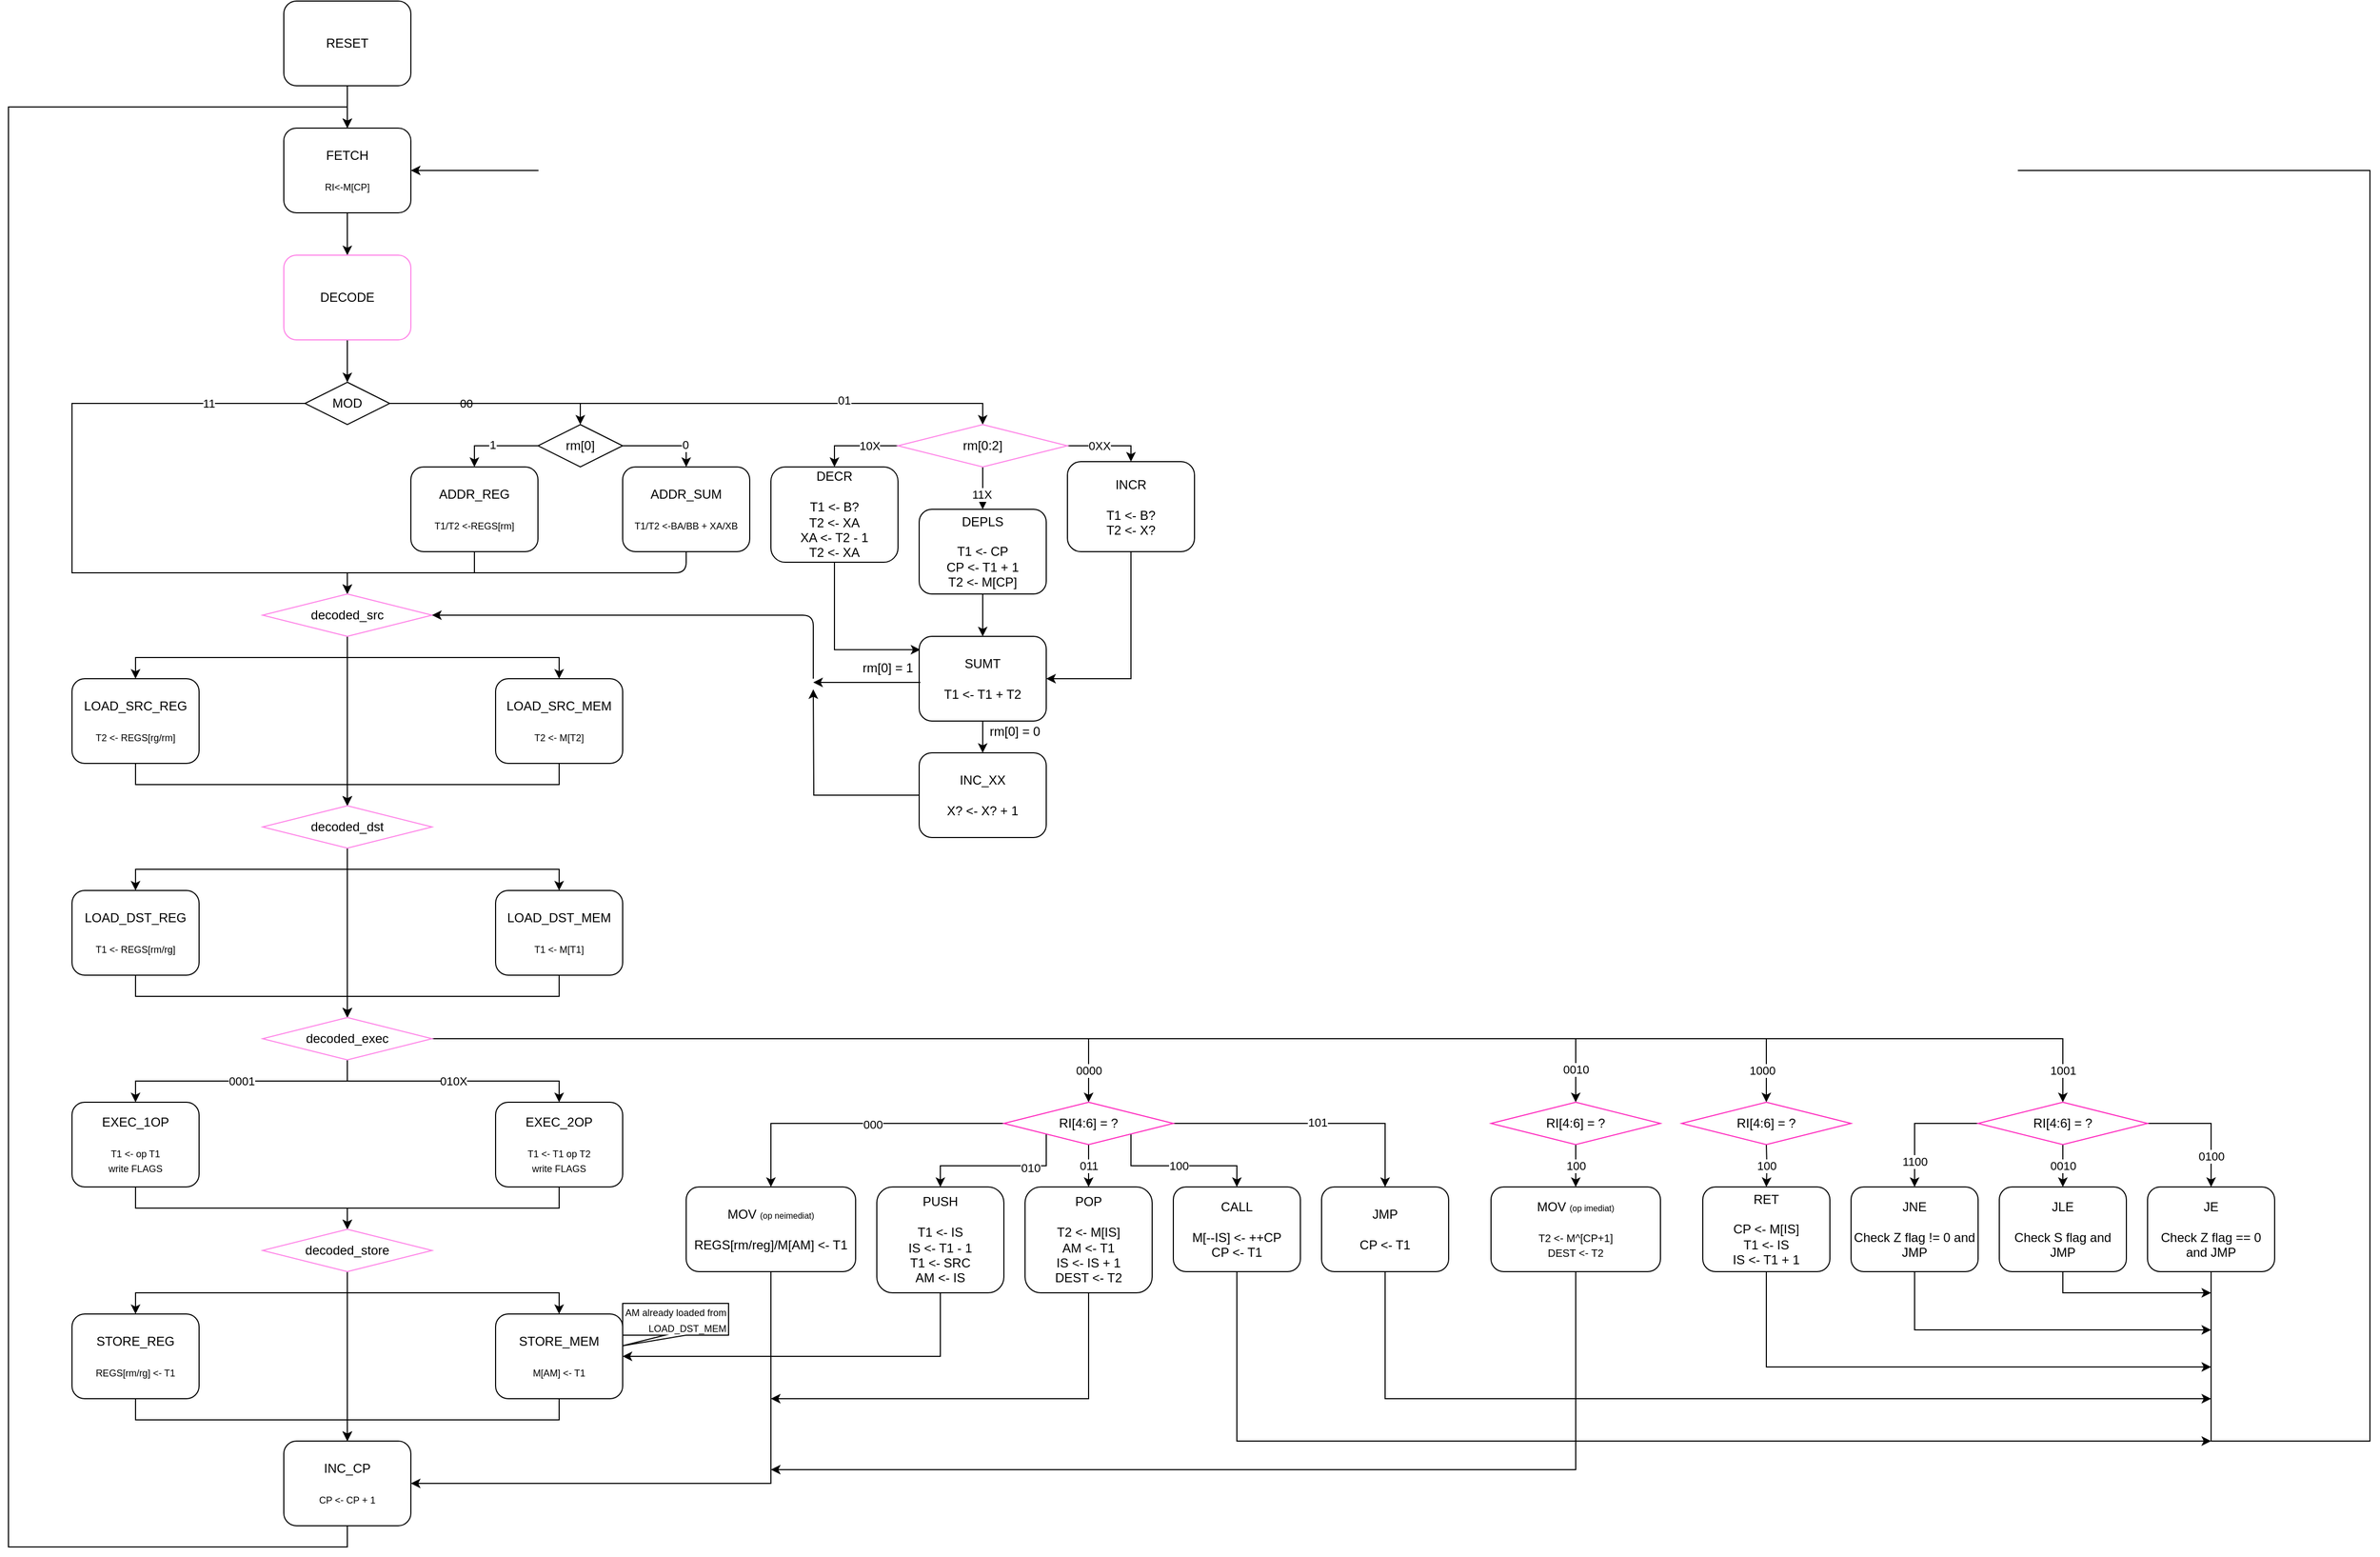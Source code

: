 <mxfile version="13.10.0" type="embed">
    <diagram id="VAak4zVuxn0rO6DeIEPW" name="Page-1">
        <mxGraphModel dx="657" dy="917" grid="1" gridSize="10" guides="1" tooltips="1" connect="1" arrows="1" fold="1" page="1" pageScale="1" pageWidth="2336" pageHeight="1654" background="none" math="0" shadow="0">
            <root>
                <mxCell id="0"/>
                <mxCell id="1" parent="0"/>
                <mxCell id="iAYCXvHIWAFckB1Etig7-43" style="edgeStyle=orthogonalEdgeStyle;rounded=0;orthogonalLoop=1;jettySize=auto;html=1;entryX=0.5;entryY=0;entryDx=0;entryDy=0;" parent="1" source="iAYCXvHIWAFckB1Etig7-1" target="iAYCXvHIWAFckB1Etig7-2" edge="1">
                    <mxGeometry relative="1" as="geometry"/>
                </mxCell>
                <mxCell id="iAYCXvHIWAFckB1Etig7-1" value="RESET" style="rounded=1;whiteSpace=wrap;html=1;" parent="1" vertex="1">
                    <mxGeometry x="300" y="40" width="120" height="80" as="geometry"/>
                </mxCell>
                <mxCell id="iAYCXvHIWAFckB1Etig7-44" style="edgeStyle=orthogonalEdgeStyle;rounded=0;orthogonalLoop=1;jettySize=auto;html=1;exitX=0.5;exitY=1;exitDx=0;exitDy=0;entryX=0.5;entryY=0;entryDx=0;entryDy=0;" parent="1" source="iAYCXvHIWAFckB1Etig7-2" target="iAYCXvHIWAFckB1Etig7-4" edge="1">
                    <mxGeometry relative="1" as="geometry"/>
                </mxCell>
                <mxCell id="iAYCXvHIWAFckB1Etig7-2" value="FETCH&lt;br&gt;&lt;br&gt;&lt;font style=&quot;font-size: 9px&quot;&gt;RI&amp;lt;-M[CP]&lt;/font&gt;" style="rounded=1;whiteSpace=wrap;html=1;" parent="1" vertex="1">
                    <mxGeometry x="300" y="160" width="120" height="80" as="geometry"/>
                </mxCell>
                <mxCell id="iAYCXvHIWAFckB1Etig7-13" style="edgeStyle=orthogonalEdgeStyle;rounded=0;orthogonalLoop=1;jettySize=auto;html=1;entryX=0.5;entryY=0;entryDx=0;entryDy=0;" parent="1" source="iAYCXvHIWAFckB1Etig7-4" target="iAYCXvHIWAFckB1Etig7-9" edge="1">
                    <mxGeometry relative="1" as="geometry"/>
                </mxCell>
                <mxCell id="iAYCXvHIWAFckB1Etig7-4" value="DECODE" style="rounded=1;whiteSpace=wrap;html=1;strokeColor=#FF82E7;" parent="1" vertex="1">
                    <mxGeometry x="300" y="280" width="120" height="80" as="geometry"/>
                </mxCell>
                <mxCell id="iAYCXvHIWAFckB1Etig7-23" style="edgeStyle=orthogonalEdgeStyle;rounded=0;orthogonalLoop=1;jettySize=auto;html=1;" parent="1" source="iAYCXvHIWAFckB1Etig7-7" edge="1">
                    <mxGeometry relative="1" as="geometry">
                        <mxPoint x="360" y="600" as="targetPoint"/>
                        <Array as="points">
                            <mxPoint x="480" y="580"/>
                        </Array>
                    </mxGeometry>
                </mxCell>
                <mxCell id="iAYCXvHIWAFckB1Etig7-7" value="ADDR_REG&lt;br&gt;&lt;br&gt;&lt;font style=&quot;font-size: 9px&quot;&gt;T1/T2 &amp;lt;-REGS[rm]&lt;/font&gt;" style="rounded=1;whiteSpace=wrap;html=1;" parent="1" vertex="1">
                    <mxGeometry x="420" y="480" width="120" height="80" as="geometry"/>
                </mxCell>
                <mxCell id="iAYCXvHIWAFckB1Etig7-8" value="ADDR_SUM&lt;br&gt;&lt;br&gt;&lt;span style=&quot;font-size: 9px&quot;&gt;T1/T2 &amp;lt;-BA/BB + XA/XB&lt;/span&gt;" style="rounded=1;whiteSpace=wrap;html=1;" parent="1" vertex="1">
                    <mxGeometry x="620" y="480" width="120" height="80" as="geometry"/>
                </mxCell>
                <mxCell id="iAYCXvHIWAFckB1Etig7-11" style="edgeStyle=orthogonalEdgeStyle;rounded=0;orthogonalLoop=1;jettySize=auto;html=1;entryX=0.5;entryY=0;entryDx=0;entryDy=0;" parent="1" source="iAYCXvHIWAFckB1Etig7-9" target="iAYCXvHIWAFckB1Etig7-10" edge="1">
                    <mxGeometry relative="1" as="geometry"/>
                </mxCell>
                <mxCell id="iAYCXvHIWAFckB1Etig7-12" value="00" style="edgeLabel;html=1;align=center;verticalAlign=middle;resizable=0;points=[];" parent="iAYCXvHIWAFckB1Etig7-11" vertex="1" connectable="0">
                    <mxGeometry x="-0.28" y="-2" relative="1" as="geometry">
                        <mxPoint y="-2" as="offset"/>
                    </mxGeometry>
                </mxCell>
                <mxCell id="iAYCXvHIWAFckB1Etig7-19" style="edgeStyle=orthogonalEdgeStyle;rounded=0;orthogonalLoop=1;jettySize=auto;html=1;" parent="1" source="iAYCXvHIWAFckB1Etig7-9" edge="1">
                    <mxGeometry relative="1" as="geometry">
                        <mxPoint x="360" y="600" as="targetPoint"/>
                        <Array as="points">
                            <mxPoint x="100" y="420"/>
                            <mxPoint x="100" y="580"/>
                            <mxPoint x="360" y="580"/>
                        </Array>
                    </mxGeometry>
                </mxCell>
                <mxCell id="iAYCXvHIWAFckB1Etig7-26" value="11" style="edgeLabel;html=1;align=center;verticalAlign=middle;resizable=0;points=[];" parent="iAYCXvHIWAFckB1Etig7-19" vertex="1" connectable="0">
                    <mxGeometry x="-0.723" y="3" relative="1" as="geometry">
                        <mxPoint y="-3" as="offset"/>
                    </mxGeometry>
                </mxCell>
                <mxCell id="Hm8rbI-ClMYhHfi-btwp-1" style="edgeStyle=orthogonalEdgeStyle;rounded=0;orthogonalLoop=1;jettySize=auto;html=1;entryX=0.5;entryY=0;entryDx=0;entryDy=0;" parent="1" source="iAYCXvHIWAFckB1Etig7-9" target="Hm8rbI-ClMYhHfi-btwp-74" edge="1">
                    <mxGeometry relative="1" as="geometry">
                        <mxPoint x="900" y="480" as="targetPoint"/>
                        <Array as="points">
                            <mxPoint x="960" y="420"/>
                        </Array>
                    </mxGeometry>
                </mxCell>
                <mxCell id="Hm8rbI-ClMYhHfi-btwp-2" value="01" style="edgeLabel;html=1;align=center;verticalAlign=middle;resizable=0;points=[];" parent="Hm8rbI-ClMYhHfi-btwp-1" vertex="1" connectable="0">
                    <mxGeometry x="0.477" y="3" relative="1" as="geometry">
                        <mxPoint as="offset"/>
                    </mxGeometry>
                </mxCell>
                <mxCell id="iAYCXvHIWAFckB1Etig7-9" value="MOD" style="rhombus;whiteSpace=wrap;html=1;" parent="1" vertex="1">
                    <mxGeometry x="320" y="400" width="80" height="40" as="geometry"/>
                </mxCell>
                <mxCell id="iAYCXvHIWAFckB1Etig7-15" style="edgeStyle=orthogonalEdgeStyle;rounded=0;orthogonalLoop=1;jettySize=auto;html=1;entryX=0.5;entryY=0;entryDx=0;entryDy=0;" parent="1" source="iAYCXvHIWAFckB1Etig7-10" target="iAYCXvHIWAFckB1Etig7-7" edge="1">
                    <mxGeometry relative="1" as="geometry">
                        <Array as="points">
                            <mxPoint x="480" y="460"/>
                        </Array>
                    </mxGeometry>
                </mxCell>
                <mxCell id="iAYCXvHIWAFckB1Etig7-17" value="1" style="edgeLabel;html=1;align=center;verticalAlign=middle;resizable=0;points=[];" parent="iAYCXvHIWAFckB1Etig7-15" vertex="1" connectable="0">
                    <mxGeometry x="0.092" y="-1" relative="1" as="geometry">
                        <mxPoint as="offset"/>
                    </mxGeometry>
                </mxCell>
                <mxCell id="iAYCXvHIWAFckB1Etig7-16" style="edgeStyle=orthogonalEdgeStyle;rounded=0;orthogonalLoop=1;jettySize=auto;html=1;" parent="1" source="iAYCXvHIWAFckB1Etig7-10" target="iAYCXvHIWAFckB1Etig7-8" edge="1">
                    <mxGeometry relative="1" as="geometry">
                        <Array as="points">
                            <mxPoint x="580" y="460"/>
                            <mxPoint x="680" y="460"/>
                        </Array>
                    </mxGeometry>
                </mxCell>
                <mxCell id="iAYCXvHIWAFckB1Etig7-18" value="0" style="edgeLabel;html=1;align=center;verticalAlign=middle;resizable=0;points=[];" parent="iAYCXvHIWAFckB1Etig7-16" vertex="1" connectable="0">
                    <mxGeometry x="0.46" y="1" relative="1" as="geometry">
                        <mxPoint as="offset"/>
                    </mxGeometry>
                </mxCell>
                <mxCell id="iAYCXvHIWAFckB1Etig7-10" value="rm[0]" style="rhombus;whiteSpace=wrap;html=1;" parent="1" vertex="1">
                    <mxGeometry x="540" y="440" width="80" height="40" as="geometry"/>
                </mxCell>
                <mxCell id="iAYCXvHIWAFckB1Etig7-29" style="edgeStyle=orthogonalEdgeStyle;rounded=0;orthogonalLoop=1;jettySize=auto;html=1;entryX=0.5;entryY=0;entryDx=0;entryDy=0;" parent="1" target="iAYCXvHIWAFckB1Etig7-27" edge="1">
                    <mxGeometry relative="1" as="geometry">
                        <mxPoint x="360" y="650" as="sourcePoint"/>
                        <Array as="points">
                            <mxPoint x="360" y="660"/>
                            <mxPoint x="160" y="660"/>
                        </Array>
                    </mxGeometry>
                </mxCell>
                <mxCell id="iAYCXvHIWAFckB1Etig7-30" style="edgeStyle=orthogonalEdgeStyle;rounded=0;orthogonalLoop=1;jettySize=auto;html=1;entryX=0.5;entryY=0;entryDx=0;entryDy=0;" parent="1" target="iAYCXvHIWAFckB1Etig7-28" edge="1">
                    <mxGeometry relative="1" as="geometry">
                        <mxPoint x="360" y="660" as="sourcePoint"/>
                        <Array as="points">
                            <mxPoint x="560" y="660"/>
                        </Array>
                    </mxGeometry>
                </mxCell>
                <mxCell id="iAYCXvHIWAFckB1Etig7-32" style="edgeStyle=orthogonalEdgeStyle;rounded=0;orthogonalLoop=1;jettySize=auto;html=1;entryX=0.5;entryY=0;entryDx=0;entryDy=0;exitX=0.5;exitY=1;exitDx=0;exitDy=0;" parent="1" source="iAYCXvHIWAFckB1Etig7-20" target="iAYCXvHIWAFckB1Etig7-31" edge="1">
                    <mxGeometry relative="1" as="geometry">
                        <mxPoint x="360" y="670" as="sourcePoint"/>
                    </mxGeometry>
                </mxCell>
                <mxCell id="iAYCXvHIWAFckB1Etig7-20" value="decoded_src" style="rhombus;whiteSpace=wrap;html=1;strokeColor=#FF82E7;" parent="1" vertex="1">
                    <mxGeometry x="280" y="600" width="160" height="40" as="geometry"/>
                </mxCell>
                <mxCell id="iAYCXvHIWAFckB1Etig7-25" value="" style="endArrow=none;html=1;exitX=0.5;exitY=1;exitDx=0;exitDy=0;" parent="1" source="iAYCXvHIWAFckB1Etig7-8" edge="1">
                    <mxGeometry width="50" height="50" relative="1" as="geometry">
                        <mxPoint x="680" y="580" as="sourcePoint"/>
                        <mxPoint x="480" y="580" as="targetPoint"/>
                        <Array as="points">
                            <mxPoint x="680" y="580"/>
                        </Array>
                    </mxGeometry>
                </mxCell>
                <mxCell id="iAYCXvHIWAFckB1Etig7-33" style="edgeStyle=orthogonalEdgeStyle;rounded=0;orthogonalLoop=1;jettySize=auto;html=1;entryX=0.5;entryY=0;entryDx=0;entryDy=0;" parent="1" source="iAYCXvHIWAFckB1Etig7-27" target="iAYCXvHIWAFckB1Etig7-31" edge="1">
                    <mxGeometry relative="1" as="geometry">
                        <Array as="points">
                            <mxPoint x="160" y="780"/>
                            <mxPoint x="360" y="780"/>
                        </Array>
                    </mxGeometry>
                </mxCell>
                <mxCell id="iAYCXvHIWAFckB1Etig7-27" value="LOAD_SRC_REG&lt;br&gt;&lt;br&gt;&lt;font style=&quot;font-size: 9px&quot;&gt;T2 &amp;lt;- REGS[rg/rm]&lt;/font&gt;" style="rounded=1;whiteSpace=wrap;html=1;" parent="1" vertex="1">
                    <mxGeometry x="100" y="680" width="120" height="80" as="geometry"/>
                </mxCell>
                <mxCell id="iAYCXvHIWAFckB1Etig7-34" style="edgeStyle=orthogonalEdgeStyle;rounded=0;orthogonalLoop=1;jettySize=auto;html=1;entryX=0.5;entryY=0;entryDx=0;entryDy=0;" parent="1" source="iAYCXvHIWAFckB1Etig7-28" target="iAYCXvHIWAFckB1Etig7-31" edge="1">
                    <mxGeometry relative="1" as="geometry">
                        <mxPoint x="360" y="770" as="targetPoint"/>
                        <Array as="points">
                            <mxPoint x="560" y="780"/>
                            <mxPoint x="360" y="780"/>
                        </Array>
                    </mxGeometry>
                </mxCell>
                <mxCell id="iAYCXvHIWAFckB1Etig7-28" value="LOAD_SRC_MEM&lt;br&gt;&lt;br&gt;&lt;font style=&quot;font-size: 9px&quot;&gt;T2 &amp;lt;- M[T2]&lt;/font&gt;" style="rounded=1;whiteSpace=wrap;html=1;" parent="1" vertex="1">
                    <mxGeometry x="500" y="680" width="120" height="80" as="geometry"/>
                </mxCell>
                <mxCell id="iAYCXvHIWAFckB1Etig7-41" style="edgeStyle=orthogonalEdgeStyle;rounded=0;orthogonalLoop=1;jettySize=auto;html=1;" parent="1" source="iAYCXvHIWAFckB1Etig7-31" target="iAYCXvHIWAFckB1Etig7-36" edge="1">
                    <mxGeometry relative="1" as="geometry">
                        <Array as="points">
                            <mxPoint x="360" y="860"/>
                            <mxPoint x="160" y="860"/>
                        </Array>
                    </mxGeometry>
                </mxCell>
                <mxCell id="iAYCXvHIWAFckB1Etig7-42" style="edgeStyle=orthogonalEdgeStyle;rounded=0;orthogonalLoop=1;jettySize=auto;html=1;entryX=0.5;entryY=0;entryDx=0;entryDy=0;" parent="1" source="iAYCXvHIWAFckB1Etig7-31" target="iAYCXvHIWAFckB1Etig7-37" edge="1">
                    <mxGeometry relative="1" as="geometry">
                        <Array as="points">
                            <mxPoint x="360" y="860"/>
                            <mxPoint x="560" y="860"/>
                        </Array>
                    </mxGeometry>
                </mxCell>
                <mxCell id="HZdBCll5ipVFU45x7O0A-1" style="edgeStyle=orthogonalEdgeStyle;rounded=0;orthogonalLoop=1;jettySize=auto;html=1;" parent="1" source="iAYCXvHIWAFckB1Etig7-31" target="iAYCXvHIWAFckB1Etig7-49" edge="1">
                    <mxGeometry relative="1" as="geometry"/>
                </mxCell>
                <mxCell id="iAYCXvHIWAFckB1Etig7-31" value="decoded_dst" style="rhombus;whiteSpace=wrap;html=1;strokeColor=#FF82E7;" parent="1" vertex="1">
                    <mxGeometry x="280" y="800" width="160" height="40" as="geometry"/>
                </mxCell>
                <mxCell id="iAYCXvHIWAFckB1Etig7-52" style="edgeStyle=orthogonalEdgeStyle;rounded=0;orthogonalLoop=1;jettySize=auto;html=1;entryX=0.5;entryY=0;entryDx=0;entryDy=0;" parent="1" source="iAYCXvHIWAFckB1Etig7-36" target="iAYCXvHIWAFckB1Etig7-49" edge="1">
                    <mxGeometry relative="1" as="geometry">
                        <Array as="points">
                            <mxPoint x="160" y="980"/>
                            <mxPoint x="360" y="980"/>
                        </Array>
                    </mxGeometry>
                </mxCell>
                <mxCell id="iAYCXvHIWAFckB1Etig7-36" value="LOAD_DST_REG&lt;br&gt;&lt;br&gt;&lt;font style=&quot;font-size: 9px&quot;&gt;T1 &amp;lt;- REGS[rm/rg]&lt;/font&gt;" style="rounded=1;whiteSpace=wrap;html=1;" parent="1" vertex="1">
                    <mxGeometry x="100" y="880" width="120" height="80" as="geometry"/>
                </mxCell>
                <mxCell id="iAYCXvHIWAFckB1Etig7-53" style="edgeStyle=orthogonalEdgeStyle;rounded=0;orthogonalLoop=1;jettySize=auto;html=1;entryX=0.5;entryY=0;entryDx=0;entryDy=0;" parent="1" source="iAYCXvHIWAFckB1Etig7-37" target="iAYCXvHIWAFckB1Etig7-49" edge="1">
                    <mxGeometry relative="1" as="geometry">
                        <Array as="points">
                            <mxPoint x="560" y="980"/>
                            <mxPoint x="360" y="980"/>
                        </Array>
                    </mxGeometry>
                </mxCell>
                <mxCell id="iAYCXvHIWAFckB1Etig7-37" value="LOAD_DST_MEM&lt;br&gt;&lt;br&gt;&lt;font style=&quot;font-size: 9px&quot;&gt;T1 &amp;lt;- M[T1]&lt;/font&gt;" style="rounded=1;whiteSpace=wrap;html=1;" parent="1" vertex="1">
                    <mxGeometry x="500" y="880" width="120" height="80" as="geometry"/>
                </mxCell>
                <mxCell id="iAYCXvHIWAFckB1Etig7-47" style="edgeStyle=orthogonalEdgeStyle;rounded=0;orthogonalLoop=1;jettySize=auto;html=1;" parent="1" source="iAYCXvHIWAFckB1Etig7-49" target="iAYCXvHIWAFckB1Etig7-50" edge="1">
                    <mxGeometry relative="1" as="geometry">
                        <Array as="points">
                            <mxPoint x="360" y="1060"/>
                            <mxPoint x="160" y="1060"/>
                        </Array>
                    </mxGeometry>
                </mxCell>
                <mxCell id="Hm8rbI-ClMYhHfi-btwp-5" value="0001" style="edgeLabel;html=1;align=center;verticalAlign=middle;resizable=0;points=[];" parent="iAYCXvHIWAFckB1Etig7-47" vertex="1" connectable="0">
                    <mxGeometry x="0.157" y="3" relative="1" as="geometry">
                        <mxPoint x="18.69" y="-3.06" as="offset"/>
                    </mxGeometry>
                </mxCell>
                <mxCell id="iAYCXvHIWAFckB1Etig7-48" style="edgeStyle=orthogonalEdgeStyle;rounded=0;orthogonalLoop=1;jettySize=auto;html=1;entryX=0.5;entryY=0;entryDx=0;entryDy=0;" parent="1" source="iAYCXvHIWAFckB1Etig7-49" target="iAYCXvHIWAFckB1Etig7-51" edge="1">
                    <mxGeometry relative="1" as="geometry">
                        <Array as="points">
                            <mxPoint x="360" y="1060"/>
                            <mxPoint x="560" y="1060"/>
                        </Array>
                    </mxGeometry>
                </mxCell>
                <mxCell id="Hm8rbI-ClMYhHfi-btwp-6" value="010X" style="edgeLabel;html=1;align=center;verticalAlign=middle;resizable=0;points=[];" parent="iAYCXvHIWAFckB1Etig7-48" vertex="1" connectable="0">
                    <mxGeometry x="-0.205" y="3" relative="1" as="geometry">
                        <mxPoint x="24.72" y="2.94" as="offset"/>
                    </mxGeometry>
                </mxCell>
                <mxCell id="Hm8rbI-ClMYhHfi-btwp-7" style="edgeStyle=orthogonalEdgeStyle;rounded=0;orthogonalLoop=1;jettySize=auto;html=1;entryX=0.5;entryY=0;entryDx=0;entryDy=0;" parent="1" source="iAYCXvHIWAFckB1Etig7-49" target="Hm8rbI-ClMYhHfi-btwp-11" edge="1">
                    <mxGeometry relative="1" as="geometry">
                        <mxPoint x="1180" y="1080" as="targetPoint"/>
                        <Array as="points">
                            <mxPoint x="1060" y="1020"/>
                        </Array>
                    </mxGeometry>
                </mxCell>
                <mxCell id="Hm8rbI-ClMYhHfi-btwp-8" value="0000" style="edgeLabel;html=1;align=center;verticalAlign=middle;resizable=0;points=[];" parent="Hm8rbI-ClMYhHfi-btwp-7" vertex="1" connectable="0">
                    <mxGeometry x="-0.016" y="-1" relative="1" as="geometry">
                        <mxPoint x="285.52" y="29" as="offset"/>
                    </mxGeometry>
                </mxCell>
                <mxCell id="Hm8rbI-ClMYhHfi-btwp-26" style="edgeStyle=orthogonalEdgeStyle;rounded=0;orthogonalLoop=1;jettySize=auto;html=1;" parent="1" source="iAYCXvHIWAFckB1Etig7-49" target="Hm8rbI-ClMYhHfi-btwp-28" edge="1">
                    <mxGeometry relative="1" as="geometry">
                        <mxPoint x="1540" y="1080" as="targetPoint"/>
                    </mxGeometry>
                </mxCell>
                <mxCell id="Hm8rbI-ClMYhHfi-btwp-27" value="1000" style="edgeLabel;html=1;align=center;verticalAlign=middle;resizable=0;points=[];" parent="Hm8rbI-ClMYhHfi-btwp-26" vertex="1" connectable="0">
                    <mxGeometry x="0.649" y="1" relative="1" as="geometry">
                        <mxPoint x="167.59" y="31" as="offset"/>
                    </mxGeometry>
                </mxCell>
                <mxCell id="Hm8rbI-ClMYhHfi-btwp-32" style="edgeStyle=orthogonalEdgeStyle;rounded=0;orthogonalLoop=1;jettySize=auto;html=1;entryX=0.5;entryY=0;entryDx=0;entryDy=0;" parent="1" source="iAYCXvHIWAFckB1Etig7-49" target="Hm8rbI-ClMYhHfi-btwp-31" edge="1">
                    <mxGeometry relative="1" as="geometry">
                        <Array as="points">
                            <mxPoint x="1980" y="1020"/>
                        </Array>
                    </mxGeometry>
                </mxCell>
                <mxCell id="Hm8rbI-ClMYhHfi-btwp-33" value="1001" style="edgeLabel;html=1;align=center;verticalAlign=middle;resizable=0;points=[];" parent="Hm8rbI-ClMYhHfi-btwp-32" vertex="1" connectable="0">
                    <mxGeometry x="0.788" y="-1" relative="1" as="geometry">
                        <mxPoint x="109.66" y="29" as="offset"/>
                    </mxGeometry>
                </mxCell>
                <mxCell id="Hm8rbI-ClMYhHfi-btwp-48" style="edgeStyle=orthogonalEdgeStyle;rounded=0;orthogonalLoop=1;jettySize=auto;html=1;" parent="1" source="iAYCXvHIWAFckB1Etig7-49" target="Hm8rbI-ClMYhHfi-btwp-46" edge="1">
                    <mxGeometry relative="1" as="geometry"/>
                </mxCell>
                <mxCell id="Hm8rbI-ClMYhHfi-btwp-49" value="0010" style="edgeLabel;html=1;align=center;verticalAlign=middle;resizable=0;points=[];" parent="Hm8rbI-ClMYhHfi-btwp-48" vertex="1" connectable="0">
                    <mxGeometry x="0.956" y="-1" relative="1" as="geometry">
                        <mxPoint x="0.97" y="-5.83" as="offset"/>
                    </mxGeometry>
                </mxCell>
                <mxCell id="iAYCXvHIWAFckB1Etig7-49" value="decoded_exec" style="rhombus;whiteSpace=wrap;html=1;strokeColor=#FF82E7;" parent="1" vertex="1">
                    <mxGeometry x="280" y="1000" width="160" height="40" as="geometry"/>
                </mxCell>
                <mxCell id="iAYCXvHIWAFckB1Etig7-59" style="edgeStyle=orthogonalEdgeStyle;rounded=0;orthogonalLoop=1;jettySize=auto;html=1;entryX=0.5;entryY=0;entryDx=0;entryDy=0;" parent="1" source="iAYCXvHIWAFckB1Etig7-50" target="iAYCXvHIWAFckB1Etig7-56" edge="1">
                    <mxGeometry relative="1" as="geometry">
                        <Array as="points">
                            <mxPoint x="160" y="1180"/>
                            <mxPoint x="360" y="1180"/>
                        </Array>
                    </mxGeometry>
                </mxCell>
                <mxCell id="iAYCXvHIWAFckB1Etig7-50" value="EXEC_1OP&lt;br&gt;&lt;br&gt;&lt;font style=&quot;font-size: 9px&quot;&gt;T1 &amp;lt;- op T1&lt;br&gt;write FLAGS&lt;br&gt;&lt;/font&gt;" style="rounded=1;whiteSpace=wrap;html=1;" parent="1" vertex="1">
                    <mxGeometry x="100" y="1080" width="120" height="80" as="geometry"/>
                </mxCell>
                <mxCell id="iAYCXvHIWAFckB1Etig7-60" style="edgeStyle=orthogonalEdgeStyle;rounded=0;orthogonalLoop=1;jettySize=auto;html=1;entryX=0.5;entryY=0;entryDx=0;entryDy=0;" parent="1" source="iAYCXvHIWAFckB1Etig7-51" target="iAYCXvHIWAFckB1Etig7-56" edge="1">
                    <mxGeometry relative="1" as="geometry">
                        <Array as="points">
                            <mxPoint x="560" y="1180"/>
                            <mxPoint x="360" y="1180"/>
                        </Array>
                    </mxGeometry>
                </mxCell>
                <mxCell id="iAYCXvHIWAFckB1Etig7-51" value="EXEC_2OP&lt;br&gt;&lt;br&gt;&lt;font style=&quot;font-size: 9px&quot;&gt;T1 &amp;lt;- T1 op T2&lt;br&gt;write FLAGS&lt;br&gt;&lt;/font&gt;" style="rounded=1;whiteSpace=wrap;html=1;" parent="1" vertex="1">
                    <mxGeometry x="500" y="1080" width="120" height="80" as="geometry"/>
                </mxCell>
                <mxCell id="iAYCXvHIWAFckB1Etig7-54" style="edgeStyle=orthogonalEdgeStyle;rounded=0;orthogonalLoop=1;jettySize=auto;html=1;" parent="1" source="iAYCXvHIWAFckB1Etig7-56" target="iAYCXvHIWAFckB1Etig7-57" edge="1">
                    <mxGeometry relative="1" as="geometry">
                        <Array as="points">
                            <mxPoint x="360" y="1260"/>
                            <mxPoint x="160" y="1260"/>
                        </Array>
                    </mxGeometry>
                </mxCell>
                <mxCell id="iAYCXvHIWAFckB1Etig7-55" style="edgeStyle=orthogonalEdgeStyle;rounded=0;orthogonalLoop=1;jettySize=auto;html=1;entryX=0.5;entryY=0;entryDx=0;entryDy=0;" parent="1" source="iAYCXvHIWAFckB1Etig7-56" target="iAYCXvHIWAFckB1Etig7-58" edge="1">
                    <mxGeometry relative="1" as="geometry">
                        <Array as="points">
                            <mxPoint x="360" y="1260"/>
                            <mxPoint x="560" y="1260"/>
                        </Array>
                    </mxGeometry>
                </mxCell>
                <mxCell id="iAYCXvHIWAFckB1Etig7-64" style="edgeStyle=orthogonalEdgeStyle;rounded=0;orthogonalLoop=1;jettySize=auto;html=1;entryX=0.5;entryY=0;entryDx=0;entryDy=0;" parent="1" source="iAYCXvHIWAFckB1Etig7-56" target="iAYCXvHIWAFckB1Etig7-61" edge="1">
                    <mxGeometry relative="1" as="geometry"/>
                </mxCell>
                <mxCell id="iAYCXvHIWAFckB1Etig7-56" value="decoded_store" style="rhombus;whiteSpace=wrap;html=1;strokeColor=#FF82E7;" parent="1" vertex="1">
                    <mxGeometry x="280" y="1200" width="160" height="40" as="geometry"/>
                </mxCell>
                <mxCell id="iAYCXvHIWAFckB1Etig7-62" style="edgeStyle=orthogonalEdgeStyle;rounded=0;orthogonalLoop=1;jettySize=auto;html=1;entryX=0.5;entryY=0;entryDx=0;entryDy=0;" parent="1" source="iAYCXvHIWAFckB1Etig7-57" target="iAYCXvHIWAFckB1Etig7-61" edge="1">
                    <mxGeometry relative="1" as="geometry">
                        <Array as="points">
                            <mxPoint x="160" y="1380"/>
                            <mxPoint x="360" y="1380"/>
                        </Array>
                    </mxGeometry>
                </mxCell>
                <mxCell id="iAYCXvHIWAFckB1Etig7-57" value="STORE_REG&lt;br&gt;&lt;br&gt;&lt;span style=&quot;font-size: 9px&quot;&gt;REGS[rm/rg] &amp;lt;- T1&lt;/span&gt;" style="rounded=1;whiteSpace=wrap;html=1;" parent="1" vertex="1">
                    <mxGeometry x="100" y="1280" width="120" height="80" as="geometry"/>
                </mxCell>
                <mxCell id="iAYCXvHIWAFckB1Etig7-63" style="edgeStyle=orthogonalEdgeStyle;rounded=0;orthogonalLoop=1;jettySize=auto;html=1;entryX=0.5;entryY=0;entryDx=0;entryDy=0;" parent="1" source="iAYCXvHIWAFckB1Etig7-58" target="iAYCXvHIWAFckB1Etig7-61" edge="1">
                    <mxGeometry relative="1" as="geometry">
                        <Array as="points">
                            <mxPoint x="560" y="1380"/>
                            <mxPoint x="360" y="1380"/>
                        </Array>
                    </mxGeometry>
                </mxCell>
                <mxCell id="iAYCXvHIWAFckB1Etig7-58" value="STORE_MEM&lt;br&gt;&lt;br&gt;&lt;font style=&quot;font-size: 9px&quot;&gt;M[AM] &amp;lt;- T1&lt;/font&gt;" style="rounded=1;whiteSpace=wrap;html=1;" parent="1" vertex="1">
                    <mxGeometry x="500" y="1280" width="120" height="80" as="geometry"/>
                </mxCell>
                <mxCell id="iAYCXvHIWAFckB1Etig7-65" style="edgeStyle=orthogonalEdgeStyle;rounded=0;orthogonalLoop=1;jettySize=auto;html=1;entryX=0.5;entryY=0;entryDx=0;entryDy=0;exitX=0.5;exitY=1;exitDx=0;exitDy=0;" parent="1" source="iAYCXvHIWAFckB1Etig7-61" target="iAYCXvHIWAFckB1Etig7-2" edge="1">
                    <mxGeometry relative="1" as="geometry">
                        <mxPoint x="400" y="140" as="targetPoint"/>
                        <Array as="points">
                            <mxPoint x="360" y="1500"/>
                            <mxPoint x="40" y="1500"/>
                            <mxPoint x="40" y="140"/>
                            <mxPoint x="360" y="140"/>
                        </Array>
                    </mxGeometry>
                </mxCell>
                <mxCell id="iAYCXvHIWAFckB1Etig7-61" value="INC_CP&lt;br&gt;&lt;br&gt;&lt;font style=&quot;font-size: 9px&quot;&gt;CP &amp;lt;- CP + 1&lt;br&gt;&lt;/font&gt;" style="rounded=1;whiteSpace=wrap;html=1;" parent="1" vertex="1">
                    <mxGeometry x="300" y="1400" width="120" height="80" as="geometry"/>
                </mxCell>
                <mxCell id="iAYCXvHIWAFckB1Etig7-66" value="&lt;font style=&quot;font-size: 9px&quot;&gt;AM already loaded from LOAD_DST_MEM&lt;/font&gt;" style="shape=callout;whiteSpace=wrap;html=1;perimeter=calloutPerimeter;position2=0;size=10;position=0.4;align=right;" parent="1" vertex="1">
                    <mxGeometry x="620" y="1270" width="100" height="40" as="geometry"/>
                </mxCell>
                <mxCell id="Hm8rbI-ClMYhHfi-btwp-18" style="edgeStyle=orthogonalEdgeStyle;rounded=0;orthogonalLoop=1;jettySize=auto;html=1;entryX=0.5;entryY=0;entryDx=0;entryDy=0;" parent="1" source="Hm8rbI-ClMYhHfi-btwp-11" target="Hm8rbI-ClMYhHfi-btwp-62" edge="1">
                    <mxGeometry relative="1" as="geometry">
                        <mxPoint x="860" y="1155" as="targetPoint"/>
                    </mxGeometry>
                </mxCell>
                <mxCell id="Hm8rbI-ClMYhHfi-btwp-19" value="000" style="edgeLabel;html=1;align=center;verticalAlign=middle;resizable=0;points=[];" parent="Hm8rbI-ClMYhHfi-btwp-18" vertex="1" connectable="0">
                    <mxGeometry x="-0.111" y="1" relative="1" as="geometry">
                        <mxPoint as="offset"/>
                    </mxGeometry>
                </mxCell>
                <mxCell id="Hm8rbI-ClMYhHfi-btwp-20" style="edgeStyle=orthogonalEdgeStyle;rounded=0;orthogonalLoop=1;jettySize=auto;html=1;entryX=0.5;entryY=0;entryDx=0;entryDy=0;" parent="1" source="Hm8rbI-ClMYhHfi-btwp-11" target="Hm8rbI-ClMYhHfi-btwp-63" edge="1">
                    <mxGeometry relative="1" as="geometry">
                        <mxPoint x="940" y="1160" as="targetPoint"/>
                        <Array as="points">
                            <mxPoint x="1020" y="1140"/>
                            <mxPoint x="920" y="1140"/>
                        </Array>
                    </mxGeometry>
                </mxCell>
                <mxCell id="Hm8rbI-ClMYhHfi-btwp-21" value="010" style="edgeLabel;html=1;align=center;verticalAlign=middle;resizable=0;points=[];" parent="Hm8rbI-ClMYhHfi-btwp-20" vertex="1" connectable="0">
                    <mxGeometry x="-0.395" y="2" relative="1" as="geometry">
                        <mxPoint as="offset"/>
                    </mxGeometry>
                </mxCell>
                <mxCell id="Hm8rbI-ClMYhHfi-btwp-22" value="011" style="edgeStyle=orthogonalEdgeStyle;rounded=0;orthogonalLoop=1;jettySize=auto;html=1;entryX=0.5;entryY=0;entryDx=0;entryDy=0;" parent="1" source="Hm8rbI-ClMYhHfi-btwp-11" target="Hm8rbI-ClMYhHfi-btwp-65" edge="1">
                    <mxGeometry relative="1" as="geometry">
                        <mxPoint x="1060" y="1160" as="targetPoint"/>
                    </mxGeometry>
                </mxCell>
                <mxCell id="Hm8rbI-ClMYhHfi-btwp-23" style="edgeStyle=orthogonalEdgeStyle;rounded=0;orthogonalLoop=1;jettySize=auto;html=1;entryX=0.5;entryY=0;entryDx=0;entryDy=0;" parent="1" source="Hm8rbI-ClMYhHfi-btwp-11" target="Hm8rbI-ClMYhHfi-btwp-67" edge="1">
                    <mxGeometry relative="1" as="geometry">
                        <mxPoint x="1300" y="1160" as="targetPoint"/>
                    </mxGeometry>
                </mxCell>
                <mxCell id="Hm8rbI-ClMYhHfi-btwp-24" value="101" style="edgeLabel;html=1;align=center;verticalAlign=middle;resizable=0;points=[];" parent="Hm8rbI-ClMYhHfi-btwp-23" vertex="1" connectable="0">
                    <mxGeometry x="0.048" y="1" relative="1" as="geometry">
                        <mxPoint as="offset"/>
                    </mxGeometry>
                </mxCell>
                <mxCell id="Hm8rbI-ClMYhHfi-btwp-25" value="100" style="edgeStyle=orthogonalEdgeStyle;rounded=0;orthogonalLoop=1;jettySize=auto;html=1;entryX=0.5;entryY=0;entryDx=0;entryDy=0;" parent="1" source="Hm8rbI-ClMYhHfi-btwp-11" target="Hm8rbI-ClMYhHfi-btwp-66" edge="1">
                    <mxGeometry relative="1" as="geometry">
                        <mxPoint x="1180" y="1160" as="targetPoint"/>
                        <Array as="points">
                            <mxPoint x="1100" y="1140"/>
                            <mxPoint x="1200" y="1140"/>
                        </Array>
                    </mxGeometry>
                </mxCell>
                <mxCell id="Hm8rbI-ClMYhHfi-btwp-11" value="RI[4:6] = ?" style="rhombus;whiteSpace=wrap;html=1;strokeColor=#FF26BD;" parent="1" vertex="1">
                    <mxGeometry x="980" y="1080" width="160" height="40" as="geometry"/>
                </mxCell>
                <mxCell id="Hm8rbI-ClMYhHfi-btwp-55" style="edgeStyle=orthogonalEdgeStyle;rounded=0;orthogonalLoop=1;jettySize=auto;html=1;exitX=0.5;exitY=1;exitDx=0;exitDy=0;entryX=1;entryY=0.5;entryDx=0;entryDy=0;" parent="1" source="Hm8rbI-ClMYhHfi-btwp-62" target="iAYCXvHIWAFckB1Etig7-61" edge="1">
                    <mxGeometry relative="1" as="geometry">
                        <mxPoint x="820" y="1190" as="sourcePoint"/>
                        <Array as="points">
                            <mxPoint x="760" y="1440"/>
                        </Array>
                        <mxPoint x="600" y="1490" as="targetPoint"/>
                    </mxGeometry>
                </mxCell>
                <mxCell id="Hm8rbI-ClMYhHfi-btwp-57" style="edgeStyle=orthogonalEdgeStyle;rounded=0;orthogonalLoop=1;jettySize=auto;html=1;entryX=1;entryY=0.5;entryDx=0;entryDy=0;exitX=0.5;exitY=1;exitDx=0;exitDy=0;" parent="1" source="Hm8rbI-ClMYhHfi-btwp-63" target="iAYCXvHIWAFckB1Etig7-58" edge="1">
                    <mxGeometry relative="1" as="geometry">
                        <mxPoint x="940" y="1240" as="sourcePoint"/>
                        <Array as="points">
                            <mxPoint x="920" y="1320"/>
                        </Array>
                    </mxGeometry>
                </mxCell>
                <mxCell id="Hm8rbI-ClMYhHfi-btwp-58" style="edgeStyle=orthogonalEdgeStyle;rounded=0;orthogonalLoop=1;jettySize=auto;html=1;exitX=0.5;exitY=1;exitDx=0;exitDy=0;" parent="1" source="Hm8rbI-ClMYhHfi-btwp-65" edge="1">
                    <mxGeometry relative="1" as="geometry">
                        <mxPoint x="1060" y="1300" as="sourcePoint"/>
                        <Array as="points">
                            <mxPoint x="1060" y="1360"/>
                        </Array>
                        <mxPoint x="760" y="1360" as="targetPoint"/>
                    </mxGeometry>
                </mxCell>
                <mxCell id="Hm8rbI-ClMYhHfi-btwp-30" value="100" style="edgeStyle=orthogonalEdgeStyle;rounded=0;orthogonalLoop=1;jettySize=auto;html=1;entryX=0.5;entryY=0;entryDx=0;entryDy=0;" parent="1" target="Hm8rbI-ClMYhHfi-btwp-68" edge="1">
                    <mxGeometry relative="1" as="geometry">
                        <mxPoint x="1700" y="1120" as="sourcePoint"/>
                        <mxPoint x="1700" y="1160" as="targetPoint"/>
                    </mxGeometry>
                </mxCell>
                <mxCell id="Hm8rbI-ClMYhHfi-btwp-28" value="RI[4:6] = ?" style="rhombus;whiteSpace=wrap;html=1;strokeColor=#FF26BD;" parent="1" vertex="1">
                    <mxGeometry x="1620" y="1080" width="160" height="40" as="geometry"/>
                </mxCell>
                <mxCell id="Hm8rbI-ClMYhHfi-btwp-40" style="edgeStyle=orthogonalEdgeStyle;rounded=0;orthogonalLoop=1;jettySize=auto;html=1;entryX=0.5;entryY=0;entryDx=0;entryDy=0;" parent="1" source="Hm8rbI-ClMYhHfi-btwp-31" target="Hm8rbI-ClMYhHfi-btwp-71" edge="1">
                    <mxGeometry relative="1" as="geometry">
                        <mxPoint x="1840" y="1160" as="targetPoint"/>
                        <Array as="points">
                            <mxPoint x="1840" y="1100"/>
                        </Array>
                    </mxGeometry>
                </mxCell>
                <mxCell id="Hm8rbI-ClMYhHfi-btwp-41" value="1100" style="edgeLabel;html=1;align=center;verticalAlign=middle;resizable=0;points=[];" parent="Hm8rbI-ClMYhHfi-btwp-40" vertex="1" connectable="0">
                    <mxGeometry x="0.532" y="-1" relative="1" as="geometry">
                        <mxPoint x="0.97" y="3.41" as="offset"/>
                    </mxGeometry>
                </mxCell>
                <mxCell id="Hm8rbI-ClMYhHfi-btwp-42" value="0010" style="edgeStyle=orthogonalEdgeStyle;rounded=0;orthogonalLoop=1;jettySize=auto;html=1;entryX=0.5;entryY=0;entryDx=0;entryDy=0;" parent="1" source="Hm8rbI-ClMYhHfi-btwp-31" target="Hm8rbI-ClMYhHfi-btwp-72" edge="1">
                    <mxGeometry relative="1" as="geometry">
                        <mxPoint x="1960" y="1160" as="targetPoint"/>
                    </mxGeometry>
                </mxCell>
                <mxCell id="Hm8rbI-ClMYhHfi-btwp-43" style="edgeStyle=orthogonalEdgeStyle;rounded=0;orthogonalLoop=1;jettySize=auto;html=1;entryX=0.5;entryY=0;entryDx=0;entryDy=0;" parent="1" source="Hm8rbI-ClMYhHfi-btwp-31" target="Hm8rbI-ClMYhHfi-btwp-73" edge="1">
                    <mxGeometry relative="1" as="geometry">
                        <mxPoint x="2080" y="1160" as="targetPoint"/>
                        <Array as="points">
                            <mxPoint x="2120" y="1100"/>
                        </Array>
                    </mxGeometry>
                </mxCell>
                <mxCell id="Hm8rbI-ClMYhHfi-btwp-44" value="0100" style="edgeLabel;html=1;align=center;verticalAlign=middle;resizable=0;points=[];" parent="Hm8rbI-ClMYhHfi-btwp-43" vertex="1" connectable="0">
                    <mxGeometry x="0.091" y="-1" relative="1" as="geometry">
                        <mxPoint x="0.97" y="25.55" as="offset"/>
                    </mxGeometry>
                </mxCell>
                <mxCell id="Hm8rbI-ClMYhHfi-btwp-31" value="RI[4:6] = ?" style="rhombus;whiteSpace=wrap;html=1;strokeColor=#FF26BD;" parent="1" vertex="1">
                    <mxGeometry x="1900" y="1080" width="160" height="40" as="geometry"/>
                </mxCell>
                <mxCell id="Hm8rbI-ClMYhHfi-btwp-53" style="edgeStyle=orthogonalEdgeStyle;rounded=0;orthogonalLoop=1;jettySize=auto;html=1;entryX=1;entryY=0.5;entryDx=0;entryDy=0;exitX=0.5;exitY=1;exitDx=0;exitDy=0;" parent="1" source="Hm8rbI-ClMYhHfi-btwp-73" target="iAYCXvHIWAFckB1Etig7-2" edge="1">
                    <mxGeometry relative="1" as="geometry">
                        <mxPoint x="2080" y="1250" as="sourcePoint"/>
                        <Array as="points">
                            <mxPoint x="2120" y="1400"/>
                            <mxPoint x="2270" y="1400"/>
                            <mxPoint x="2270" y="200"/>
                        </Array>
                    </mxGeometry>
                </mxCell>
                <mxCell id="Hm8rbI-ClMYhHfi-btwp-45" value="100" style="edgeStyle=orthogonalEdgeStyle;rounded=0;orthogonalLoop=1;jettySize=auto;html=1;entryX=0.5;entryY=0;entryDx=0;entryDy=0;" parent="1" source="Hm8rbI-ClMYhHfi-btwp-46" target="Hm8rbI-ClMYhHfi-btwp-64" edge="1">
                    <mxGeometry relative="1" as="geometry">
                        <mxPoint x="1520" y="1160" as="targetPoint"/>
                    </mxGeometry>
                </mxCell>
                <mxCell id="Hm8rbI-ClMYhHfi-btwp-46" value="RI[4:6] = ?" style="rhombus;whiteSpace=wrap;html=1;strokeColor=#FF26BD;" parent="1" vertex="1">
                    <mxGeometry x="1440" y="1080" width="160" height="40" as="geometry"/>
                </mxCell>
                <mxCell id="Hm8rbI-ClMYhHfi-btwp-56" style="edgeStyle=orthogonalEdgeStyle;rounded=0;orthogonalLoop=1;jettySize=auto;html=1;exitX=0.5;exitY=1;exitDx=0;exitDy=0;" parent="1" source="Hm8rbI-ClMYhHfi-btwp-64" edge="1">
                    <mxGeometry relative="1" as="geometry">
                        <mxPoint x="1480" y="1280" as="sourcePoint"/>
                        <Array as="points">
                            <mxPoint x="1480" y="1427"/>
                            <mxPoint x="423" y="1427"/>
                        </Array>
                        <mxPoint x="760" y="1427" as="targetPoint"/>
                    </mxGeometry>
                </mxCell>
                <object label="&lt;font&gt;&lt;span style=&quot;font-size: 12px&quot;&gt;MOV&amp;nbsp;&lt;/span&gt;&lt;font style=&quot;font-size: 8px&quot;&gt;(op neimediat)&lt;/font&gt;&lt;br style=&quot;font-size: 12px&quot;&gt;&lt;span style=&quot;font-size: 12px&quot;&gt;&lt;br&gt;REGS[rm/reg]/M[AM] &amp;lt;- T1&lt;/span&gt;&lt;br&gt;&lt;/font&gt;" exemplu="MOV RB, IS:&#10;&#9;regs_addr = RB;&#10;&#9;regs_oe = 1;&#10;&#9;t1_we = 1;&#10;&#10;&#9;===&#10;&#10;&#9;alu_opcode = ADC;&#10;&#9;t2_oe = 0;&#10;&#9;t1_oe = 1;&#10;&#9;alu_carry = 0;&#10;&#10;&#9;===&#10;&#9;alu_oe = 1;&#10;&#9;regs_addr = IS;&#10;&#9;regs_we = 1;" id="Hm8rbI-ClMYhHfi-btwp-62">
                    <mxCell style="rounded=1;whiteSpace=wrap;html=1;" parent="1" vertex="1">
                        <mxGeometry x="680" y="1160" width="160" height="80" as="geometry"/>
                    </mxCell>
                </object>
                <object label="&lt;font&gt;PUSH&lt;br&gt;&lt;br&gt;T1 &amp;lt;- IS&lt;br&gt;IS &amp;lt;- T1 - 1&lt;br&gt;T1 &amp;lt;- SRC&lt;br&gt;AM &amp;lt;- IS&lt;br&gt;&lt;/font&gt;" comentariu="1. In T1 punem valoarea din src (fie din AM, fie din regs)&#10;2. Se decrementeaza IS ca sa se aloce un spatiu din stiva.&#10;3. In memoria de la IS-ul acum decrementat punem T1 (?)" id="Hm8rbI-ClMYhHfi-btwp-63">
                    <mxCell style="rounded=1;whiteSpace=wrap;html=1;" parent="1" vertex="1">
                        <mxGeometry x="860" y="1160" width="120" height="100" as="geometry"/>
                    </mxCell>
                </object>
                <object label="&lt;font style=&quot;font-size: 10px&quot;&gt;&lt;span style=&quot;font-size: 12px&quot;&gt;MOV&amp;nbsp;&lt;/span&gt;&lt;font style=&quot;font-size: 8px&quot;&gt;(op imediat)&lt;br&gt;&lt;br&gt;&lt;/font&gt;T2 &amp;lt;- M^[CP+1]&lt;br&gt;DEST &amp;lt;- T2&lt;br&gt;&lt;/font&gt;" teorie="Pentru MOV RA, 7&#10;&#10;1. incrementam CP ca sa ajungem la op imediat (7)&#10;2. Stocam adresa op imediat in AM&#10;3. Mutam valoarea lui op imediat (din AM) in T2&#10;4. Stocam adresa lui T1 in AM (T1 tine RA acum)&#10;5. Mutam valoarea lui T2 la adresa din AM (T1)" id="Hm8rbI-ClMYhHfi-btwp-64">
                    <mxCell style="rounded=1;whiteSpace=wrap;html=1;" parent="1" vertex="1">
                        <mxGeometry x="1440" y="1160" width="160" height="80" as="geometry"/>
                    </mxCell>
                </object>
                <object label="&lt;font style=&quot;font-size: 12px&quot;&gt;POP&lt;br&gt;&lt;br&gt;T2 &amp;lt;- M[IS]&lt;br&gt;AM &amp;lt;- T1&lt;br&gt;IS &amp;lt;- IS + 1&lt;br&gt;DEST &amp;lt;- T2&lt;br&gt;&lt;/font&gt;" comentariu="1. Extragem valoarea din IS&#10;2. IS++ ca sa &quot;dezalocam&quot; bucata din stiva&#10;3. Returnam in DST valoarea din T2&#10;" id="Hm8rbI-ClMYhHfi-btwp-65">
                    <mxCell style="rounded=1;whiteSpace=wrap;html=1;" parent="1" vertex="1">
                        <mxGeometry x="1000" y="1160" width="120" height="100" as="geometry"/>
                    </mxCell>
                </object>
                <mxCell id="HZdBCll5ipVFU45x7O0A-6" style="edgeStyle=orthogonalEdgeStyle;rounded=0;orthogonalLoop=1;jettySize=auto;html=1;" parent="1" source="Hm8rbI-ClMYhHfi-btwp-66" edge="1">
                    <mxGeometry relative="1" as="geometry">
                        <mxPoint x="2120" y="1400.0" as="targetPoint"/>
                        <Array as="points">
                            <mxPoint x="1200" y="1400"/>
                        </Array>
                    </mxGeometry>
                </mxCell>
                <object label="&lt;font style=&quot;font-size: 12px&quot;&gt;CALL&lt;br&gt;&lt;br&gt;M[--IS] &amp;lt;- ++CP&lt;br&gt;CP &amp;lt;- T1&lt;br&gt;&lt;/font&gt;" comentariu="&#10;main:&#10;&#9;CALL caca;&#10;&#10;&#10;caca:&#10;&#9;...&#10;&#9;...&#10;&#9;...&#10;&#10;CP++;&#9;&#9;&#9;&#9;&lt;- la instructiunea urmatoare (++ pentru ca atunci cand te intorci, esti practic la 'pasul' urmator??)&#10;IS--;&#9;&#9;&#9;&#9;&lt;- aloca loc sa salvezi contextul????&#10;M[IS] &lt;- CP;&#9;&#9;&lt;- retine adresa pe care ar fi avut-o instructiunea urmatoare&#10;CP &lt;- T1 (caca);&#9;&lt;- te duci acum si executi CACA" id="Hm8rbI-ClMYhHfi-btwp-66">
                    <mxCell style="rounded=1;whiteSpace=wrap;html=1;" parent="1" vertex="1">
                        <mxGeometry x="1140" y="1160" width="120" height="80" as="geometry"/>
                    </mxCell>
                </object>
                <mxCell id="HZdBCll5ipVFU45x7O0A-5" style="edgeStyle=orthogonalEdgeStyle;rounded=0;orthogonalLoop=1;jettySize=auto;html=1;" parent="1" source="Hm8rbI-ClMYhHfi-btwp-67" edge="1">
                    <mxGeometry relative="1" as="geometry">
                        <mxPoint x="2120" y="1360" as="targetPoint"/>
                        <Array as="points">
                            <mxPoint x="1340" y="1360"/>
                            <mxPoint x="2120" y="1360"/>
                        </Array>
                    </mxGeometry>
                </mxCell>
                <object label="&lt;font style=&quot;font-size: 12px&quot;&gt;JMP&lt;br&gt;&lt;br&gt;CP &amp;lt;- T1&lt;br&gt;&lt;/font&gt;" comentariu="&#10;main:&#10;&#9;JMP caca;&#10;&#10;&#10;caca:&#10;&#9;...&#10;&#9;...&#10;&#9;...&#10;&#10;CP &lt;- T1 (caca);&#9;&lt;- te duci acum si executi CACA" id="Hm8rbI-ClMYhHfi-btwp-67">
                    <mxCell style="rounded=1;whiteSpace=wrap;html=1;" parent="1" vertex="1">
                        <mxGeometry x="1280" y="1160" width="120" height="80" as="geometry"/>
                    </mxCell>
                </object>
                <mxCell id="HZdBCll5ipVFU45x7O0A-4" style="edgeStyle=orthogonalEdgeStyle;rounded=0;orthogonalLoop=1;jettySize=auto;html=1;" parent="1" source="Hm8rbI-ClMYhHfi-btwp-68" edge="1">
                    <mxGeometry relative="1" as="geometry">
                        <mxPoint x="2120" y="1330.0" as="targetPoint"/>
                        <Array as="points">
                            <mxPoint x="1700" y="1330"/>
                        </Array>
                    </mxGeometry>
                </mxCell>
                <object label="&lt;font style=&quot;font-size: 12px&quot;&gt;RET&lt;br&gt;&lt;br&gt;CP &amp;lt;- M[IS]&lt;br&gt;T1 &amp;lt;- IS&lt;br&gt;IS &amp;lt;- T1 + 1&lt;br&gt;&lt;/font&gt;" comentariu="&#10;CP &lt;- M[IS]&#9;&#9;&#9;&lt;- te intorci la adresa salvata inainte sa chemi CALL&#10;IS++;&#9;&#9;&#9;&#9;&lt;- dezaloca locul alocat anterior pt context????" id="Hm8rbI-ClMYhHfi-btwp-68">
                    <mxCell style="rounded=1;whiteSpace=wrap;html=1;" parent="1" vertex="1">
                        <mxGeometry x="1640" y="1160" width="120" height="80" as="geometry"/>
                    </mxCell>
                </object>
                <mxCell id="HZdBCll5ipVFU45x7O0A-3" style="edgeStyle=orthogonalEdgeStyle;rounded=0;orthogonalLoop=1;jettySize=auto;html=1;" parent="1" source="Hm8rbI-ClMYhHfi-btwp-71" edge="1">
                    <mxGeometry relative="1" as="geometry">
                        <mxPoint x="2120" y="1295" as="targetPoint"/>
                        <Array as="points">
                            <mxPoint x="1840" y="1295"/>
                        </Array>
                    </mxGeometry>
                </mxCell>
                <object label="&lt;font style=&quot;font-size: 12px&quot;&gt;JNE&lt;br&gt;&lt;br&gt;Check Z flag != 0 and JMP&lt;br&gt;&lt;/font&gt;" comentariu="" id="Hm8rbI-ClMYhHfi-btwp-71">
                    <mxCell style="rounded=1;whiteSpace=wrap;html=1;" parent="1" vertex="1">
                        <mxGeometry x="1780" y="1160" width="120" height="80" as="geometry"/>
                    </mxCell>
                </object>
                <mxCell id="HZdBCll5ipVFU45x7O0A-2" style="edgeStyle=orthogonalEdgeStyle;rounded=0;orthogonalLoop=1;jettySize=auto;html=1;" parent="1" source="Hm8rbI-ClMYhHfi-btwp-72" edge="1">
                    <mxGeometry relative="1" as="geometry">
                        <mxPoint x="2120" y="1260" as="targetPoint"/>
                        <Array as="points">
                            <mxPoint x="1980" y="1260"/>
                        </Array>
                    </mxGeometry>
                </mxCell>
                <object label="&lt;font style=&quot;font-size: 12px&quot;&gt;JLE&lt;br&gt;&lt;br&gt;Check S flag and JMP&lt;br&gt;&lt;/font&gt;" comentariu="if (a&gt;b) inseamna a-b &gt;0 =&gt; face a-b si vede flag pt semn" id="Hm8rbI-ClMYhHfi-btwp-72">
                    <mxCell style="rounded=1;whiteSpace=wrap;html=1;" parent="1" vertex="1">
                        <mxGeometry x="1920" y="1160" width="120" height="80" as="geometry"/>
                    </mxCell>
                </object>
                <object label="&lt;font style=&quot;font-size: 12px&quot;&gt;JE&lt;br&gt;&lt;br&gt;Check Z flag == 0 and JMP&lt;br&gt;&lt;/font&gt;" comentariu="&#10;" id="Hm8rbI-ClMYhHfi-btwp-73">
                    <mxCell style="rounded=1;whiteSpace=wrap;html=1;" parent="1" vertex="1">
                        <mxGeometry x="2060" y="1160" width="120" height="80" as="geometry"/>
                    </mxCell>
                </object>
                <mxCell id="Hm8rbI-ClMYhHfi-btwp-86" style="edgeStyle=orthogonalEdgeStyle;rounded=0;orthogonalLoop=1;jettySize=auto;html=1;" parent="1" source="Hm8rbI-ClMYhHfi-btwp-74" target="Hm8rbI-ClMYhHfi-btwp-79" edge="1">
                    <mxGeometry relative="1" as="geometry">
                        <Array as="points">
                            <mxPoint x="960" y="520"/>
                        </Array>
                    </mxGeometry>
                </mxCell>
                <mxCell id="HZdBCll5ipVFU45x7O0A-8" value="11X" style="edgeLabel;html=1;align=center;verticalAlign=middle;resizable=0;points=[];" parent="Hm8rbI-ClMYhHfi-btwp-86" vertex="1" connectable="0">
                    <mxGeometry x="0.294" relative="1" as="geometry">
                        <mxPoint x="-0.83" as="offset"/>
                    </mxGeometry>
                </mxCell>
                <mxCell id="Hm8rbI-ClMYhHfi-btwp-88" style="edgeStyle=orthogonalEdgeStyle;rounded=0;orthogonalLoop=1;jettySize=auto;html=1;entryX=0.5;entryY=0;entryDx=0;entryDy=0;" parent="1" source="Hm8rbI-ClMYhHfi-btwp-74" target="Hm8rbI-ClMYhHfi-btwp-78" edge="1">
                    <mxGeometry relative="1" as="geometry">
                        <Array as="points">
                            <mxPoint x="820" y="460"/>
                        </Array>
                        <mxPoint x="820.0" y="520.0" as="targetPoint"/>
                    </mxGeometry>
                </mxCell>
                <mxCell id="HZdBCll5ipVFU45x7O0A-7" value="10X" style="edgeLabel;html=1;align=center;verticalAlign=middle;resizable=0;points=[];" parent="Hm8rbI-ClMYhHfi-btwp-88" vertex="1" connectable="0">
                    <mxGeometry x="-0.168" y="-2" relative="1" as="geometry">
                        <mxPoint x="5.83" y="2" as="offset"/>
                    </mxGeometry>
                </mxCell>
                <mxCell id="Hm8rbI-ClMYhHfi-btwp-93" value="0XX" style="edgeStyle=orthogonalEdgeStyle;rounded=0;orthogonalLoop=1;jettySize=auto;html=1;" parent="1" source="Hm8rbI-ClMYhHfi-btwp-74" target="Hm8rbI-ClMYhHfi-btwp-89" edge="1">
                    <mxGeometry x="-0.2" relative="1" as="geometry">
                        <Array as="points">
                            <mxPoint x="1100" y="460"/>
                        </Array>
                        <mxPoint as="offset"/>
                    </mxGeometry>
                </mxCell>
                <mxCell id="Hm8rbI-ClMYhHfi-btwp-74" value="rm[0:2]" style="rhombus;whiteSpace=wrap;html=1;strokeColor=#FF82E7;" parent="1" vertex="1">
                    <mxGeometry x="880" y="440" width="160" height="40" as="geometry"/>
                </mxCell>
                <mxCell id="HZdBCll5ipVFU45x7O0A-20" style="edgeStyle=orthogonalEdgeStyle;rounded=0;orthogonalLoop=1;jettySize=auto;html=1;entryX=0.009;entryY=0.158;entryDx=0;entryDy=0;entryPerimeter=0;" parent="1" source="Hm8rbI-ClMYhHfi-btwp-78" target="Hm8rbI-ClMYhHfi-btwp-80" edge="1">
                    <mxGeometry relative="1" as="geometry">
                        <mxPoint x="830" y="650.0" as="targetPoint"/>
                        <Array as="points">
                            <mxPoint x="820" y="653"/>
                        </Array>
                    </mxGeometry>
                </mxCell>
                <mxCell id="Hm8rbI-ClMYhHfi-btwp-78" value="DECR&lt;br&gt;&lt;br&gt;T1 &amp;lt;- B?&lt;br&gt;T2 &amp;lt;- XA&lt;br&gt;XA &amp;lt;- T2 - 1&lt;br&gt;T2 &amp;lt;- XA" style="rounded=1;whiteSpace=wrap;html=1;" parent="1" vertex="1">
                    <mxGeometry x="760" y="480" width="120" height="90" as="geometry"/>
                </mxCell>
                <mxCell id="HZdBCll5ipVFU45x7O0A-22" value="" style="edgeStyle=orthogonalEdgeStyle;rounded=0;orthogonalLoop=1;jettySize=auto;html=1;" parent="1" source="Hm8rbI-ClMYhHfi-btwp-79" target="Hm8rbI-ClMYhHfi-btwp-80" edge="1">
                    <mxGeometry relative="1" as="geometry"/>
                </mxCell>
                <mxCell id="Hm8rbI-ClMYhHfi-btwp-79" value="DEPLS&lt;br&gt;&lt;br&gt;T1 &amp;lt;- CP&lt;br&gt;CP &amp;lt;- T1 + 1&lt;br&gt;T2 &amp;lt;- M[CP]" style="rounded=1;whiteSpace=wrap;html=1;" parent="1" vertex="1">
                    <mxGeometry x="900" y="520" width="120" height="80" as="geometry"/>
                </mxCell>
                <mxCell id="HZdBCll5ipVFU45x7O0A-12" value="" style="edgeStyle=orthogonalEdgeStyle;rounded=0;orthogonalLoop=1;jettySize=auto;html=1;" parent="1" source="Hm8rbI-ClMYhHfi-btwp-80" target="HZdBCll5ipVFU45x7O0A-11" edge="1">
                    <mxGeometry relative="1" as="geometry"/>
                </mxCell>
                <mxCell id="Hm8rbI-ClMYhHfi-btwp-80" value="SUMT&lt;br&gt;&lt;br&gt;T1 &amp;lt;- T1 + T2" style="rounded=1;whiteSpace=wrap;html=1;" parent="1" vertex="1">
                    <mxGeometry x="900" y="640" width="120" height="80" as="geometry"/>
                </mxCell>
                <mxCell id="HZdBCll5ipVFU45x7O0A-10" value="" style="edgeStyle=orthogonalEdgeStyle;rounded=0;orthogonalLoop=1;jettySize=auto;html=1;entryX=1;entryY=0.5;entryDx=0;entryDy=0;" parent="1" source="Hm8rbI-ClMYhHfi-btwp-89" target="Hm8rbI-ClMYhHfi-btwp-80" edge="1">
                    <mxGeometry relative="1" as="geometry">
                        <mxPoint x="1100.0" y="645.0" as="targetPoint"/>
                        <Array as="points">
                            <mxPoint x="1100" y="680"/>
                        </Array>
                    </mxGeometry>
                </mxCell>
                <mxCell id="Hm8rbI-ClMYhHfi-btwp-89" value="INCR&lt;br&gt;&lt;br&gt;T1 &amp;lt;- B?&lt;br&gt;T2 &amp;lt;- X?" style="rounded=1;whiteSpace=wrap;html=1;" parent="1" vertex="1">
                    <mxGeometry x="1040" y="475" width="120" height="85" as="geometry"/>
                </mxCell>
                <mxCell id="HZdBCll5ipVFU45x7O0A-14" style="edgeStyle=orthogonalEdgeStyle;rounded=0;orthogonalLoop=1;jettySize=auto;html=1;" parent="1" source="HZdBCll5ipVFU45x7O0A-11" edge="1">
                    <mxGeometry relative="1" as="geometry">
                        <mxPoint x="800" y="690" as="targetPoint"/>
                    </mxGeometry>
                </mxCell>
                <mxCell id="HZdBCll5ipVFU45x7O0A-11" value="INC_XX&lt;br&gt;&lt;br&gt;X? &amp;lt;- X? + 1" style="rounded=1;whiteSpace=wrap;html=1;" parent="1" vertex="1">
                    <mxGeometry x="900" y="750" width="120" height="80" as="geometry"/>
                </mxCell>
                <mxCell id="HZdBCll5ipVFU45x7O0A-15" value="rm[0] = 0" style="text;html=1;align=center;verticalAlign=middle;resizable=0;points=[];autosize=1;" parent="1" vertex="1">
                    <mxGeometry x="960" y="720" width="60" height="20" as="geometry"/>
                </mxCell>
                <mxCell id="HZdBCll5ipVFU45x7O0A-16" value="rm[0] = 1" style="text;html=1;align=center;verticalAlign=middle;resizable=0;points=[];autosize=1;" parent="1" vertex="1">
                    <mxGeometry x="840" y="660" width="60" height="20" as="geometry"/>
                </mxCell>
                <mxCell id="HZdBCll5ipVFU45x7O0A-17" value="" style="edgeStyle=segmentEdgeStyle;endArrow=classic;html=1;exitX=1.018;exitY=1.175;exitDx=0;exitDy=0;exitPerimeter=0;" parent="1" source="HZdBCll5ipVFU45x7O0A-16" edge="1">
                    <mxGeometry width="50" height="50" relative="1" as="geometry">
                        <mxPoint x="710" y="740" as="sourcePoint"/>
                        <mxPoint x="800" y="684" as="targetPoint"/>
                    </mxGeometry>
                </mxCell>
                <mxCell id="HZdBCll5ipVFU45x7O0A-18" value="" style="edgeStyle=segmentEdgeStyle;endArrow=classic;html=1;entryX=1;entryY=0.5;entryDx=0;entryDy=0;" parent="1" target="iAYCXvHIWAFckB1Etig7-20" edge="1">
                    <mxGeometry width="50" height="50" relative="1" as="geometry">
                        <mxPoint x="800" y="680" as="sourcePoint"/>
                        <mxPoint x="750" y="690" as="targetPoint"/>
                        <Array as="points">
                            <mxPoint x="800" y="620"/>
                        </Array>
                    </mxGeometry>
                </mxCell>
            </root>
        </mxGraphModel>
    </diagram>
</mxfile>